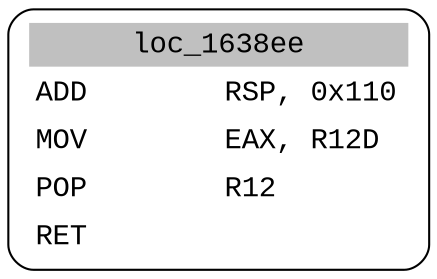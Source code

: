 digraph asm_graph {
1941 [
shape="Mrecord" fontname="Courier New"label =<<table border="0" cellborder="0" cellpadding="3"><tr><td align="center" colspan="2" bgcolor="grey">loc_1638ee</td></tr><tr><td align="left">ADD        RSP, 0x110</td></tr><tr><td align="left">MOV        EAX, R12D</td></tr><tr><td align="left">POP        R12</td></tr><tr><td align="left">RET        </td></tr></table>> ];
}